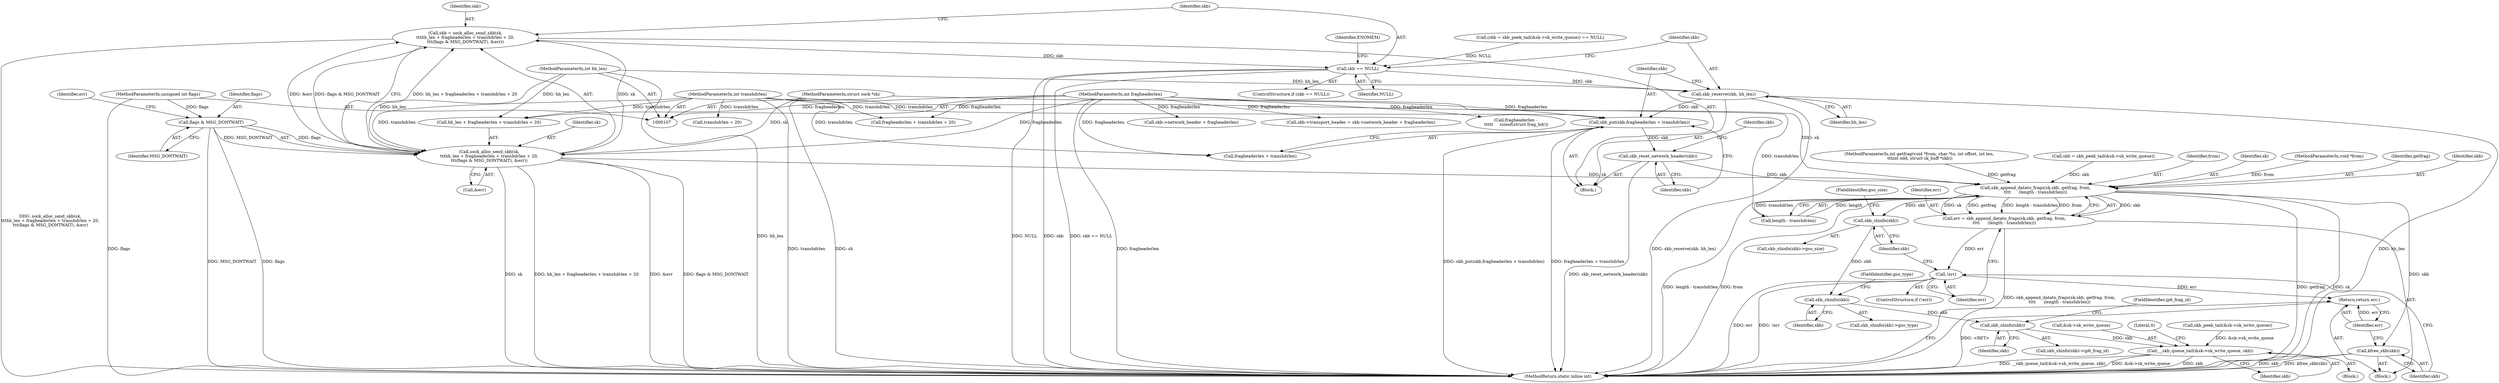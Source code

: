 digraph "1_linux_87c48fa3b4630905f98268dde838ee43626a060c_2@API" {
"1000131" [label="(Call,skb = sock_alloc_send_skb(sk,\n\t\t\thh_len + fragheaderlen + transhdrlen + 20,\n\t\t\t(flags & MSG_DONTWAIT), &err))"];
"1000133" [label="(Call,sock_alloc_send_skb(sk,\n\t\t\thh_len + fragheaderlen + transhdrlen + 20,\n\t\t\t(flags & MSG_DONTWAIT), &err))"];
"1000108" [label="(MethodParameterIn,struct sock *sk)"];
"1000112" [label="(MethodParameterIn,int hh_len)"];
"1000113" [label="(MethodParameterIn,int fragheaderlen)"];
"1000114" [label="(MethodParameterIn,int transhdrlen)"];
"1000142" [label="(Call,flags & MSG_DONTWAIT)"];
"1000116" [label="(MethodParameterIn,unsigned int flags)"];
"1000148" [label="(Call,skb == NULL)"];
"1000154" [label="(Call,skb_reserve(skb, hh_len))"];
"1000157" [label="(Call,skb_put(skb,fragheaderlen + transhdrlen))"];
"1000162" [label="(Call,skb_reset_network_header(skb))"];
"1000185" [label="(Call,skb_append_datato_frags(sk,skb, getfrag, from,\n\t\t\t\t      (length - transhdrlen)))"];
"1000183" [label="(Call,err = skb_append_datato_frags(sk,skb, getfrag, from,\n\t\t\t\t      (length - transhdrlen)))"];
"1000194" [label="(Call,!err)"];
"1000238" [label="(Return,return err;)"];
"1000200" [label="(Call,skb_shinfo(skb))"];
"1000213" [label="(Call,skb_shinfo(skb))"];
"1000222" [label="(Call,skb_shinfo(skb))"];
"1000228" [label="(Call,__skb_queue_tail(&sk->sk_write_queue, skb))"];
"1000236" [label="(Call,kfree_skb(skb))"];
"1000150" [label="(Identifier,NULL)"];
"1000137" [label="(Call,fragheaderlen + transhdrlen + 20)"];
"1000109" [label="(MethodParameterIn,int getfrag(void *from, char *to, int offset, int len,\n \t\t\tint odd, struct sk_buff *skb))"];
"1000238" [label="(Return,return err;)"];
"1000124" [label="(Call,skb_peek_tail(&sk->sk_write_queue))"];
"1000214" [label="(Identifier,skb)"];
"1000149" [label="(Identifier,skb)"];
"1000121" [label="(Call,(skb = skb_peek_tail(&sk->sk_write_queue)) == NULL)"];
"1000201" [label="(Identifier,skb)"];
"1000147" [label="(ControlStructure,if (skb == NULL))"];
"1000146" [label="(Identifier,err)"];
"1000153" [label="(Identifier,ENOMEM)"];
"1000162" [label="(Call,skb_reset_network_header(skb))"];
"1000193" [label="(ControlStructure,if (!err))"];
"1000202" [label="(FieldIdentifier,gso_size)"];
"1000156" [label="(Identifier,hh_len)"];
"1000213" [label="(Call,skb_shinfo(skb))"];
"1000184" [label="(Identifier,err)"];
"1000164" [label="(Call,skb->transport_header = skb->network_header + fragheaderlen)"];
"1000122" [label="(Call,skb = skb_peek_tail(&sk->sk_write_queue))"];
"1000224" [label="(FieldIdentifier,ip6_frag_id)"];
"1000233" [label="(Identifier,skb)"];
"1000229" [label="(Call,&sk->sk_write_queue)"];
"1000189" [label="(Identifier,from)"];
"1000195" [label="(Identifier,err)"];
"1000112" [label="(MethodParameterIn,int hh_len)"];
"1000157" [label="(Call,skb_put(skb,fragheaderlen + transhdrlen))"];
"1000194" [label="(Call,!err)"];
"1000212" [label="(Call,skb_shinfo(skb)->gso_type)"];
"1000223" [label="(Identifier,skb)"];
"1000139" [label="(Call,transhdrlen + 20)"];
"1000228" [label="(Call,__skb_queue_tail(&sk->sk_write_queue, skb))"];
"1000114" [label="(MethodParameterIn,int transhdrlen)"];
"1000159" [label="(Call,fragheaderlen + transhdrlen)"];
"1000163" [label="(Identifier,skb)"];
"1000186" [label="(Identifier,sk)"];
"1000190" [label="(Call,length - transhdrlen)"];
"1000143" [label="(Identifier,flags)"];
"1000131" [label="(Call,skb = sock_alloc_send_skb(sk,\n\t\t\thh_len + fragheaderlen + transhdrlen + 20,\n\t\t\t(flags & MSG_DONTWAIT), &err))"];
"1000110" [label="(MethodParameterIn,void *from)"];
"1000132" [label="(Identifier,skb)"];
"1000166" [label="(Identifier,skb)"];
"1000188" [label="(Identifier,getfrag)"];
"1000221" [label="(Call,skb_shinfo(skb)->ip6_frag_id)"];
"1000187" [label="(Identifier,skb)"];
"1000148" [label="(Call,skb == NULL)"];
"1000200" [label="(Call,skb_shinfo(skb))"];
"1000116" [label="(MethodParameterIn,unsigned int flags)"];
"1000133" [label="(Call,sock_alloc_send_skb(sk,\n\t\t\thh_len + fragheaderlen + transhdrlen + 20,\n\t\t\t(flags & MSG_DONTWAIT), &err))"];
"1000155" [label="(Identifier,skb)"];
"1000158" [label="(Identifier,skb)"];
"1000183" [label="(Call,err = skb_append_datato_frags(sk,skb, getfrag, from,\n\t\t\t\t      (length - transhdrlen)))"];
"1000199" [label="(Call,skb_shinfo(skb)->gso_size)"];
"1000222" [label="(Call,skb_shinfo(skb))"];
"1000113" [label="(MethodParameterIn,int fragheaderlen)"];
"1000134" [label="(Identifier,sk)"];
"1000237" [label="(Identifier,skb)"];
"1000240" [label="(MethodReturn,static inline int)"];
"1000145" [label="(Call,&err)"];
"1000108" [label="(MethodParameterIn,struct sock *sk)"];
"1000154" [label="(Call,skb_reserve(skb, hh_len))"];
"1000206" [label="(Call,fragheaderlen -\n \t\t\t\t\t     sizeof(struct frag_hdr))"];
"1000142" [label="(Call,flags & MSG_DONTWAIT)"];
"1000236" [label="(Call,kfree_skb(skb))"];
"1000215" [label="(FieldIdentifier,gso_type)"];
"1000135" [label="(Call,hh_len + fragheaderlen + transhdrlen + 20)"];
"1000239" [label="(Identifier,err)"];
"1000117" [label="(Block,)"];
"1000196" [label="(Block,)"];
"1000235" [label="(Literal,0)"];
"1000168" [label="(Call,skb->network_header + fragheaderlen)"];
"1000185" [label="(Call,skb_append_datato_frags(sk,skb, getfrag, from,\n\t\t\t\t      (length - transhdrlen)))"];
"1000144" [label="(Identifier,MSG_DONTWAIT)"];
"1000130" [label="(Block,)"];
"1000131" -> "1000130"  [label="AST: "];
"1000131" -> "1000133"  [label="CFG: "];
"1000132" -> "1000131"  [label="AST: "];
"1000133" -> "1000131"  [label="AST: "];
"1000149" -> "1000131"  [label="CFG: "];
"1000131" -> "1000240"  [label="DDG: sock_alloc_send_skb(sk,\n\t\t\thh_len + fragheaderlen + transhdrlen + 20,\n\t\t\t(flags & MSG_DONTWAIT), &err)"];
"1000133" -> "1000131"  [label="DDG: sk"];
"1000133" -> "1000131"  [label="DDG: hh_len + fragheaderlen + transhdrlen + 20"];
"1000133" -> "1000131"  [label="DDG: flags & MSG_DONTWAIT"];
"1000133" -> "1000131"  [label="DDG: &err"];
"1000131" -> "1000148"  [label="DDG: skb"];
"1000133" -> "1000145"  [label="CFG: "];
"1000134" -> "1000133"  [label="AST: "];
"1000135" -> "1000133"  [label="AST: "];
"1000142" -> "1000133"  [label="AST: "];
"1000145" -> "1000133"  [label="AST: "];
"1000133" -> "1000240"  [label="DDG: flags & MSG_DONTWAIT"];
"1000133" -> "1000240"  [label="DDG: sk"];
"1000133" -> "1000240"  [label="DDG: hh_len + fragheaderlen + transhdrlen + 20"];
"1000133" -> "1000240"  [label="DDG: &err"];
"1000108" -> "1000133"  [label="DDG: sk"];
"1000112" -> "1000133"  [label="DDG: hh_len"];
"1000113" -> "1000133"  [label="DDG: fragheaderlen"];
"1000114" -> "1000133"  [label="DDG: transhdrlen"];
"1000142" -> "1000133"  [label="DDG: flags"];
"1000142" -> "1000133"  [label="DDG: MSG_DONTWAIT"];
"1000133" -> "1000185"  [label="DDG: sk"];
"1000108" -> "1000107"  [label="AST: "];
"1000108" -> "1000240"  [label="DDG: sk"];
"1000108" -> "1000185"  [label="DDG: sk"];
"1000112" -> "1000107"  [label="AST: "];
"1000112" -> "1000240"  [label="DDG: hh_len"];
"1000112" -> "1000135"  [label="DDG: hh_len"];
"1000112" -> "1000154"  [label="DDG: hh_len"];
"1000113" -> "1000107"  [label="AST: "];
"1000113" -> "1000240"  [label="DDG: fragheaderlen"];
"1000113" -> "1000135"  [label="DDG: fragheaderlen"];
"1000113" -> "1000137"  [label="DDG: fragheaderlen"];
"1000113" -> "1000157"  [label="DDG: fragheaderlen"];
"1000113" -> "1000159"  [label="DDG: fragheaderlen"];
"1000113" -> "1000164"  [label="DDG: fragheaderlen"];
"1000113" -> "1000168"  [label="DDG: fragheaderlen"];
"1000113" -> "1000206"  [label="DDG: fragheaderlen"];
"1000114" -> "1000107"  [label="AST: "];
"1000114" -> "1000240"  [label="DDG: transhdrlen"];
"1000114" -> "1000135"  [label="DDG: transhdrlen"];
"1000114" -> "1000137"  [label="DDG: transhdrlen"];
"1000114" -> "1000139"  [label="DDG: transhdrlen"];
"1000114" -> "1000157"  [label="DDG: transhdrlen"];
"1000114" -> "1000159"  [label="DDG: transhdrlen"];
"1000114" -> "1000190"  [label="DDG: transhdrlen"];
"1000142" -> "1000144"  [label="CFG: "];
"1000143" -> "1000142"  [label="AST: "];
"1000144" -> "1000142"  [label="AST: "];
"1000146" -> "1000142"  [label="CFG: "];
"1000142" -> "1000240"  [label="DDG: MSG_DONTWAIT"];
"1000142" -> "1000240"  [label="DDG: flags"];
"1000116" -> "1000142"  [label="DDG: flags"];
"1000116" -> "1000107"  [label="AST: "];
"1000116" -> "1000240"  [label="DDG: flags"];
"1000148" -> "1000147"  [label="AST: "];
"1000148" -> "1000150"  [label="CFG: "];
"1000149" -> "1000148"  [label="AST: "];
"1000150" -> "1000148"  [label="AST: "];
"1000153" -> "1000148"  [label="CFG: "];
"1000155" -> "1000148"  [label="CFG: "];
"1000148" -> "1000240"  [label="DDG: skb"];
"1000148" -> "1000240"  [label="DDG: skb == NULL"];
"1000148" -> "1000240"  [label="DDG: NULL"];
"1000121" -> "1000148"  [label="DDG: NULL"];
"1000148" -> "1000154"  [label="DDG: skb"];
"1000154" -> "1000130"  [label="AST: "];
"1000154" -> "1000156"  [label="CFG: "];
"1000155" -> "1000154"  [label="AST: "];
"1000156" -> "1000154"  [label="AST: "];
"1000158" -> "1000154"  [label="CFG: "];
"1000154" -> "1000240"  [label="DDG: skb_reserve(skb, hh_len)"];
"1000154" -> "1000240"  [label="DDG: hh_len"];
"1000154" -> "1000157"  [label="DDG: skb"];
"1000157" -> "1000130"  [label="AST: "];
"1000157" -> "1000159"  [label="CFG: "];
"1000158" -> "1000157"  [label="AST: "];
"1000159" -> "1000157"  [label="AST: "];
"1000163" -> "1000157"  [label="CFG: "];
"1000157" -> "1000240"  [label="DDG: fragheaderlen + transhdrlen"];
"1000157" -> "1000240"  [label="DDG: skb_put(skb,fragheaderlen + transhdrlen)"];
"1000157" -> "1000162"  [label="DDG: skb"];
"1000162" -> "1000130"  [label="AST: "];
"1000162" -> "1000163"  [label="CFG: "];
"1000163" -> "1000162"  [label="AST: "];
"1000166" -> "1000162"  [label="CFG: "];
"1000162" -> "1000240"  [label="DDG: skb_reset_network_header(skb)"];
"1000162" -> "1000185"  [label="DDG: skb"];
"1000185" -> "1000183"  [label="AST: "];
"1000185" -> "1000190"  [label="CFG: "];
"1000186" -> "1000185"  [label="AST: "];
"1000187" -> "1000185"  [label="AST: "];
"1000188" -> "1000185"  [label="AST: "];
"1000189" -> "1000185"  [label="AST: "];
"1000190" -> "1000185"  [label="AST: "];
"1000183" -> "1000185"  [label="CFG: "];
"1000185" -> "1000240"  [label="DDG: getfrag"];
"1000185" -> "1000240"  [label="DDG: sk"];
"1000185" -> "1000240"  [label="DDG: length - transhdrlen"];
"1000185" -> "1000240"  [label="DDG: from"];
"1000185" -> "1000183"  [label="DDG: skb"];
"1000185" -> "1000183"  [label="DDG: sk"];
"1000185" -> "1000183"  [label="DDG: getfrag"];
"1000185" -> "1000183"  [label="DDG: length - transhdrlen"];
"1000185" -> "1000183"  [label="DDG: from"];
"1000122" -> "1000185"  [label="DDG: skb"];
"1000109" -> "1000185"  [label="DDG: getfrag"];
"1000110" -> "1000185"  [label="DDG: from"];
"1000190" -> "1000185"  [label="DDG: length"];
"1000190" -> "1000185"  [label="DDG: transhdrlen"];
"1000185" -> "1000200"  [label="DDG: skb"];
"1000185" -> "1000236"  [label="DDG: skb"];
"1000183" -> "1000117"  [label="AST: "];
"1000184" -> "1000183"  [label="AST: "];
"1000195" -> "1000183"  [label="CFG: "];
"1000183" -> "1000240"  [label="DDG: skb_append_datato_frags(sk,skb, getfrag, from,\n\t\t\t\t      (length - transhdrlen))"];
"1000183" -> "1000194"  [label="DDG: err"];
"1000194" -> "1000193"  [label="AST: "];
"1000194" -> "1000195"  [label="CFG: "];
"1000195" -> "1000194"  [label="AST: "];
"1000201" -> "1000194"  [label="CFG: "];
"1000237" -> "1000194"  [label="CFG: "];
"1000194" -> "1000240"  [label="DDG: !err"];
"1000194" -> "1000240"  [label="DDG: err"];
"1000194" -> "1000238"  [label="DDG: err"];
"1000238" -> "1000117"  [label="AST: "];
"1000238" -> "1000239"  [label="CFG: "];
"1000239" -> "1000238"  [label="AST: "];
"1000240" -> "1000238"  [label="CFG: "];
"1000238" -> "1000240"  [label="DDG: <RET>"];
"1000239" -> "1000238"  [label="DDG: err"];
"1000200" -> "1000199"  [label="AST: "];
"1000200" -> "1000201"  [label="CFG: "];
"1000201" -> "1000200"  [label="AST: "];
"1000202" -> "1000200"  [label="CFG: "];
"1000200" -> "1000213"  [label="DDG: skb"];
"1000213" -> "1000212"  [label="AST: "];
"1000213" -> "1000214"  [label="CFG: "];
"1000214" -> "1000213"  [label="AST: "];
"1000215" -> "1000213"  [label="CFG: "];
"1000213" -> "1000222"  [label="DDG: skb"];
"1000222" -> "1000221"  [label="AST: "];
"1000222" -> "1000223"  [label="CFG: "];
"1000223" -> "1000222"  [label="AST: "];
"1000224" -> "1000222"  [label="CFG: "];
"1000222" -> "1000228"  [label="DDG: skb"];
"1000228" -> "1000196"  [label="AST: "];
"1000228" -> "1000233"  [label="CFG: "];
"1000229" -> "1000228"  [label="AST: "];
"1000233" -> "1000228"  [label="AST: "];
"1000235" -> "1000228"  [label="CFG: "];
"1000228" -> "1000240"  [label="DDG: skb"];
"1000228" -> "1000240"  [label="DDG: __skb_queue_tail(&sk->sk_write_queue, skb)"];
"1000228" -> "1000240"  [label="DDG: &sk->sk_write_queue"];
"1000124" -> "1000228"  [label="DDG: &sk->sk_write_queue"];
"1000236" -> "1000117"  [label="AST: "];
"1000236" -> "1000237"  [label="CFG: "];
"1000237" -> "1000236"  [label="AST: "];
"1000239" -> "1000236"  [label="CFG: "];
"1000236" -> "1000240"  [label="DDG: skb"];
"1000236" -> "1000240"  [label="DDG: kfree_skb(skb)"];
}
